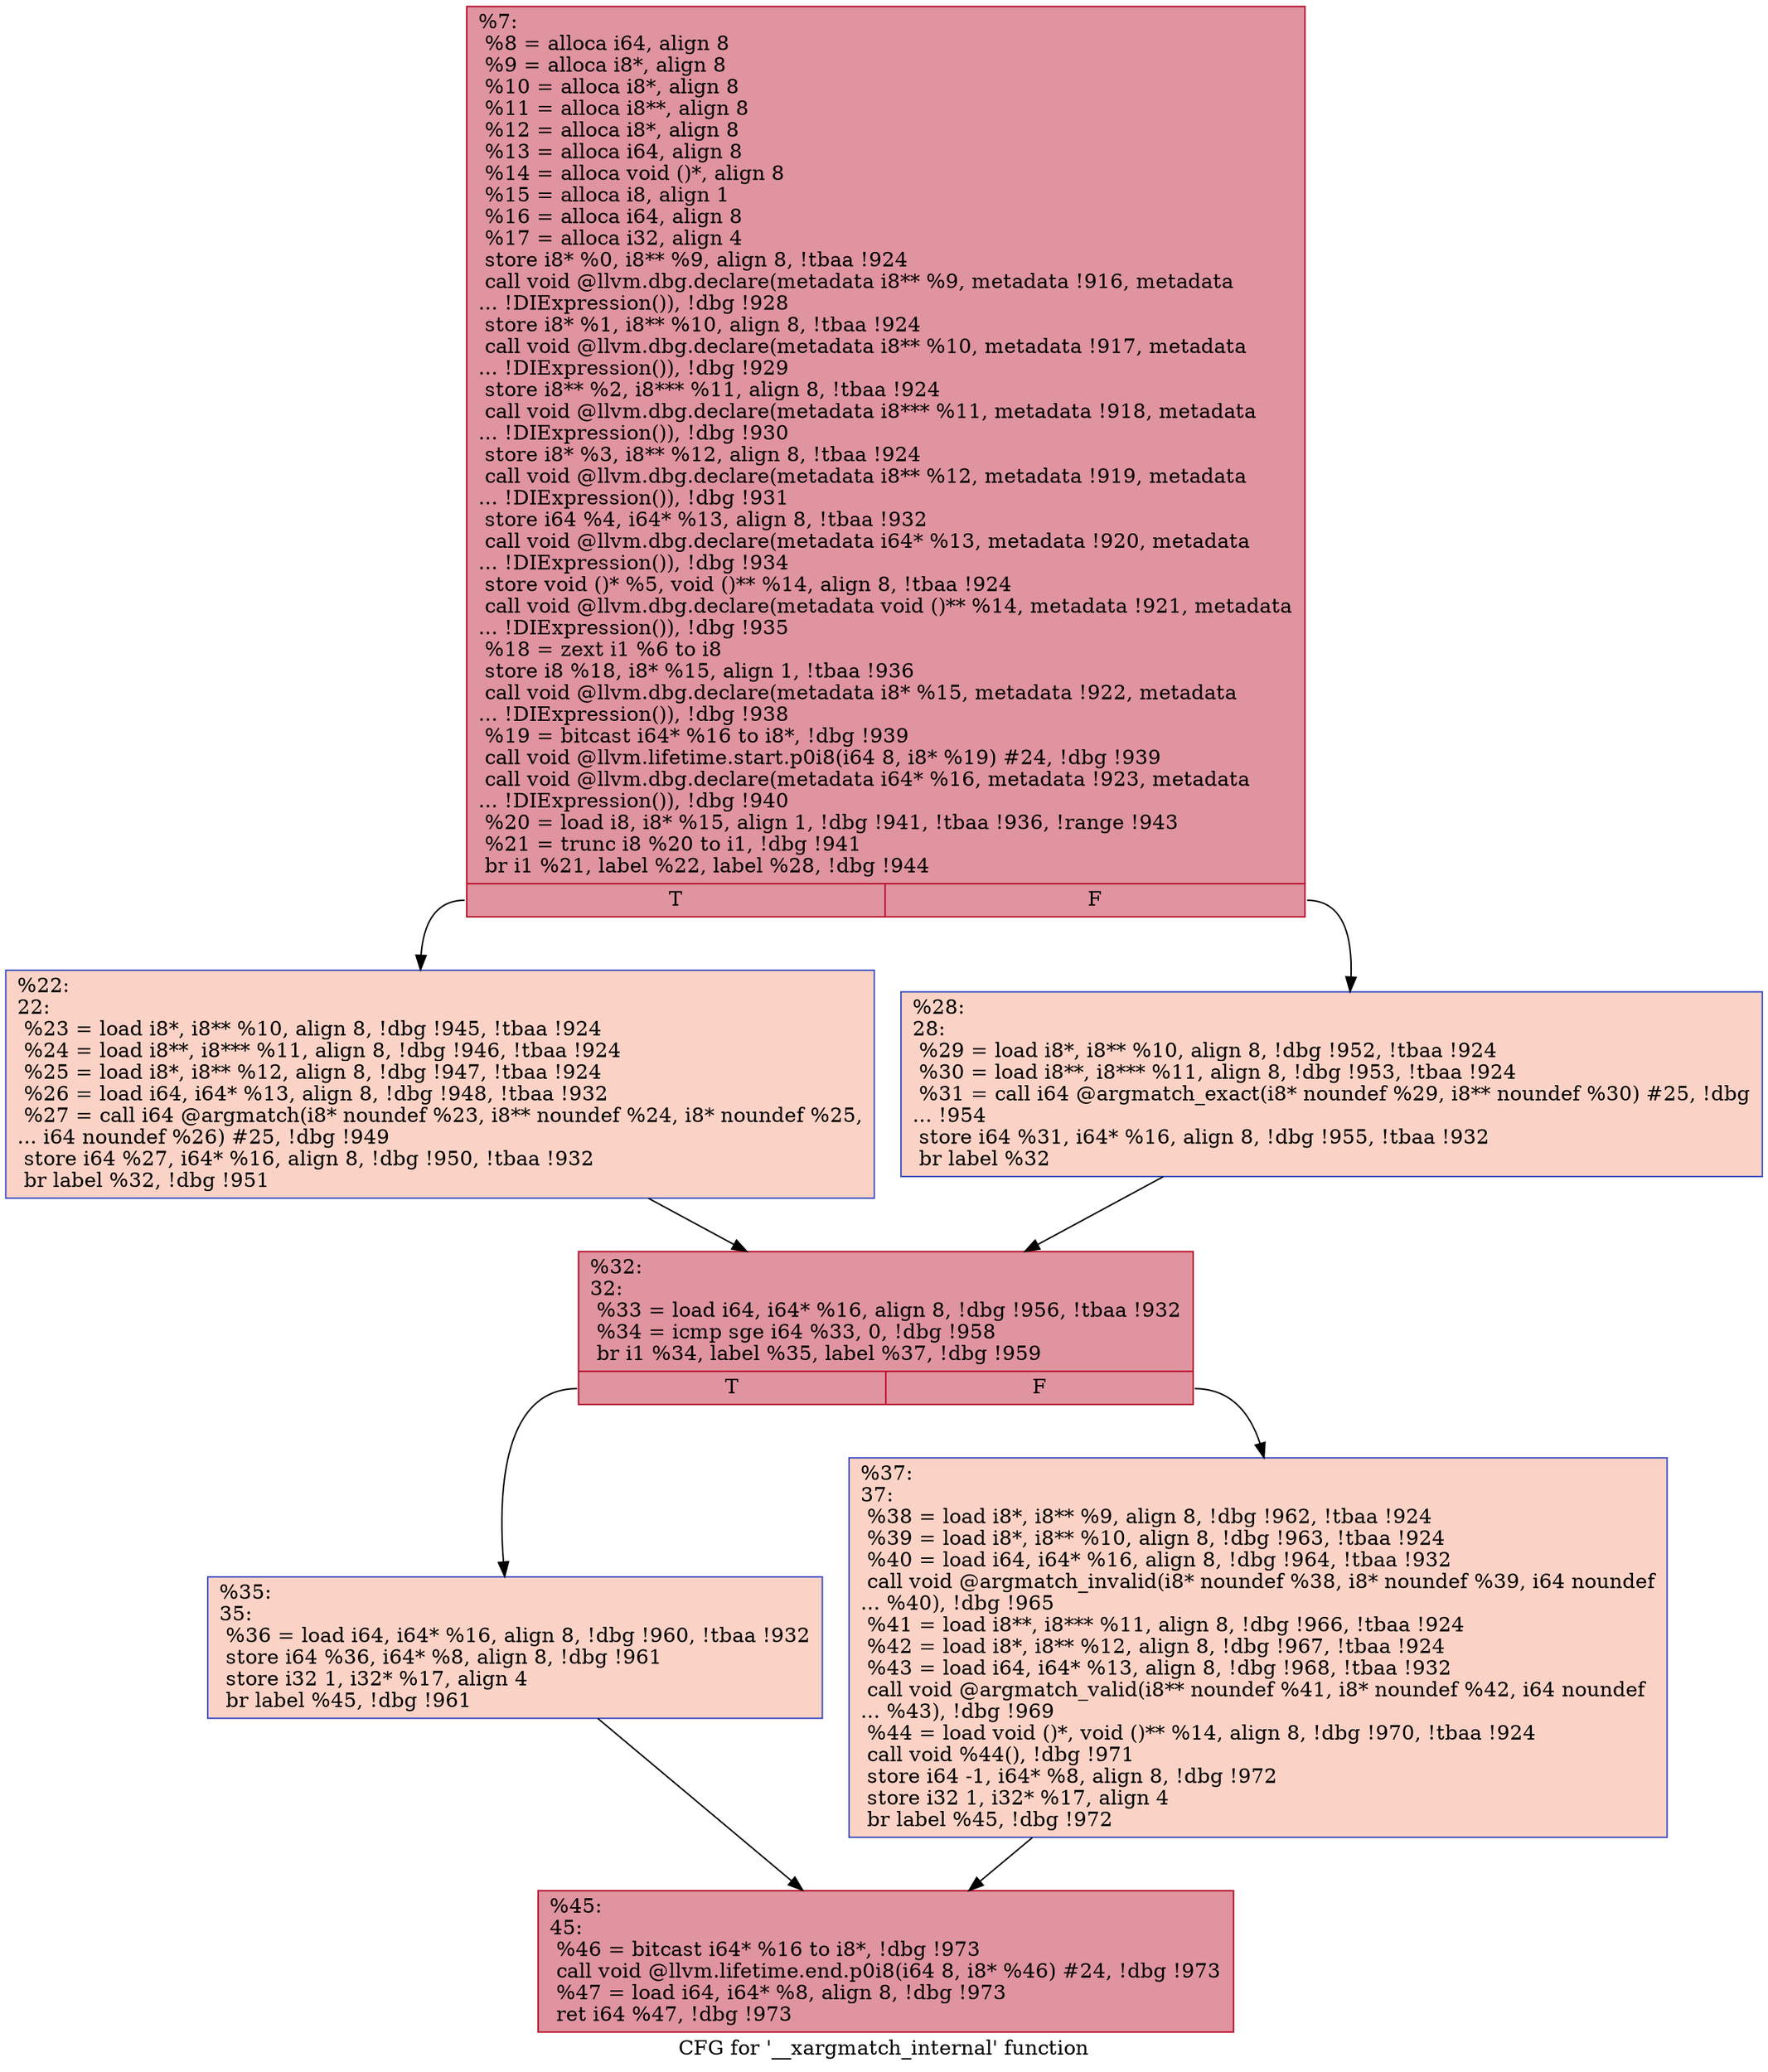 digraph "CFG for '__xargmatch_internal' function" {
	label="CFG for '__xargmatch_internal' function";

	Node0xd0dfb0 [shape=record,color="#b70d28ff", style=filled, fillcolor="#b70d2870",label="{%7:\l  %8 = alloca i64, align 8\l  %9 = alloca i8*, align 8\l  %10 = alloca i8*, align 8\l  %11 = alloca i8**, align 8\l  %12 = alloca i8*, align 8\l  %13 = alloca i64, align 8\l  %14 = alloca void ()*, align 8\l  %15 = alloca i8, align 1\l  %16 = alloca i64, align 8\l  %17 = alloca i32, align 4\l  store i8* %0, i8** %9, align 8, !tbaa !924\l  call void @llvm.dbg.declare(metadata i8** %9, metadata !916, metadata\l... !DIExpression()), !dbg !928\l  store i8* %1, i8** %10, align 8, !tbaa !924\l  call void @llvm.dbg.declare(metadata i8** %10, metadata !917, metadata\l... !DIExpression()), !dbg !929\l  store i8** %2, i8*** %11, align 8, !tbaa !924\l  call void @llvm.dbg.declare(metadata i8*** %11, metadata !918, metadata\l... !DIExpression()), !dbg !930\l  store i8* %3, i8** %12, align 8, !tbaa !924\l  call void @llvm.dbg.declare(metadata i8** %12, metadata !919, metadata\l... !DIExpression()), !dbg !931\l  store i64 %4, i64* %13, align 8, !tbaa !932\l  call void @llvm.dbg.declare(metadata i64* %13, metadata !920, metadata\l... !DIExpression()), !dbg !934\l  store void ()* %5, void ()** %14, align 8, !tbaa !924\l  call void @llvm.dbg.declare(metadata void ()** %14, metadata !921, metadata\l... !DIExpression()), !dbg !935\l  %18 = zext i1 %6 to i8\l  store i8 %18, i8* %15, align 1, !tbaa !936\l  call void @llvm.dbg.declare(metadata i8* %15, metadata !922, metadata\l... !DIExpression()), !dbg !938\l  %19 = bitcast i64* %16 to i8*, !dbg !939\l  call void @llvm.lifetime.start.p0i8(i64 8, i8* %19) #24, !dbg !939\l  call void @llvm.dbg.declare(metadata i64* %16, metadata !923, metadata\l... !DIExpression()), !dbg !940\l  %20 = load i8, i8* %15, align 1, !dbg !941, !tbaa !936, !range !943\l  %21 = trunc i8 %20 to i1, !dbg !941\l  br i1 %21, label %22, label %28, !dbg !944\l|{<s0>T|<s1>F}}"];
	Node0xd0dfb0:s0 -> Node0xe5a550;
	Node0xd0dfb0:s1 -> Node0xe5a5e0;
	Node0xe5a550 [shape=record,color="#3d50c3ff", style=filled, fillcolor="#f59c7d70",label="{%22:\l22:                                               \l  %23 = load i8*, i8** %10, align 8, !dbg !945, !tbaa !924\l  %24 = load i8**, i8*** %11, align 8, !dbg !946, !tbaa !924\l  %25 = load i8*, i8** %12, align 8, !dbg !947, !tbaa !924\l  %26 = load i64, i64* %13, align 8, !dbg !948, !tbaa !932\l  %27 = call i64 @argmatch(i8* noundef %23, i8** noundef %24, i8* noundef %25,\l... i64 noundef %26) #25, !dbg !949\l  store i64 %27, i64* %16, align 8, !dbg !950, !tbaa !932\l  br label %32, !dbg !951\l}"];
	Node0xe5a550 -> Node0xe5a630;
	Node0xe5a5e0 [shape=record,color="#3d50c3ff", style=filled, fillcolor="#f59c7d70",label="{%28:\l28:                                               \l  %29 = load i8*, i8** %10, align 8, !dbg !952, !tbaa !924\l  %30 = load i8**, i8*** %11, align 8, !dbg !953, !tbaa !924\l  %31 = call i64 @argmatch_exact(i8* noundef %29, i8** noundef %30) #25, !dbg\l... !954\l  store i64 %31, i64* %16, align 8, !dbg !955, !tbaa !932\l  br label %32\l}"];
	Node0xe5a5e0 -> Node0xe5a630;
	Node0xe5a630 [shape=record,color="#b70d28ff", style=filled, fillcolor="#b70d2870",label="{%32:\l32:                                               \l  %33 = load i64, i64* %16, align 8, !dbg !956, !tbaa !932\l  %34 = icmp sge i64 %33, 0, !dbg !958\l  br i1 %34, label %35, label %37, !dbg !959\l|{<s0>T|<s1>F}}"];
	Node0xe5a630:s0 -> Node0xe5a680;
	Node0xe5a630:s1 -> Node0xe5a6d0;
	Node0xe5a680 [shape=record,color="#3d50c3ff", style=filled, fillcolor="#f59c7d70",label="{%35:\l35:                                               \l  %36 = load i64, i64* %16, align 8, !dbg !960, !tbaa !932\l  store i64 %36, i64* %8, align 8, !dbg !961\l  store i32 1, i32* %17, align 4\l  br label %45, !dbg !961\l}"];
	Node0xe5a680 -> Node0xe5a720;
	Node0xe5a6d0 [shape=record,color="#3d50c3ff", style=filled, fillcolor="#f59c7d70",label="{%37:\l37:                                               \l  %38 = load i8*, i8** %9, align 8, !dbg !962, !tbaa !924\l  %39 = load i8*, i8** %10, align 8, !dbg !963, !tbaa !924\l  %40 = load i64, i64* %16, align 8, !dbg !964, !tbaa !932\l  call void @argmatch_invalid(i8* noundef %38, i8* noundef %39, i64 noundef\l... %40), !dbg !965\l  %41 = load i8**, i8*** %11, align 8, !dbg !966, !tbaa !924\l  %42 = load i8*, i8** %12, align 8, !dbg !967, !tbaa !924\l  %43 = load i64, i64* %13, align 8, !dbg !968, !tbaa !932\l  call void @argmatch_valid(i8** noundef %41, i8* noundef %42, i64 noundef\l... %43), !dbg !969\l  %44 = load void ()*, void ()** %14, align 8, !dbg !970, !tbaa !924\l  call void %44(), !dbg !971\l  store i64 -1, i64* %8, align 8, !dbg !972\l  store i32 1, i32* %17, align 4\l  br label %45, !dbg !972\l}"];
	Node0xe5a6d0 -> Node0xe5a720;
	Node0xe5a720 [shape=record,color="#b70d28ff", style=filled, fillcolor="#b70d2870",label="{%45:\l45:                                               \l  %46 = bitcast i64* %16 to i8*, !dbg !973\l  call void @llvm.lifetime.end.p0i8(i64 8, i8* %46) #24, !dbg !973\l  %47 = load i64, i64* %8, align 8, !dbg !973\l  ret i64 %47, !dbg !973\l}"];
}

